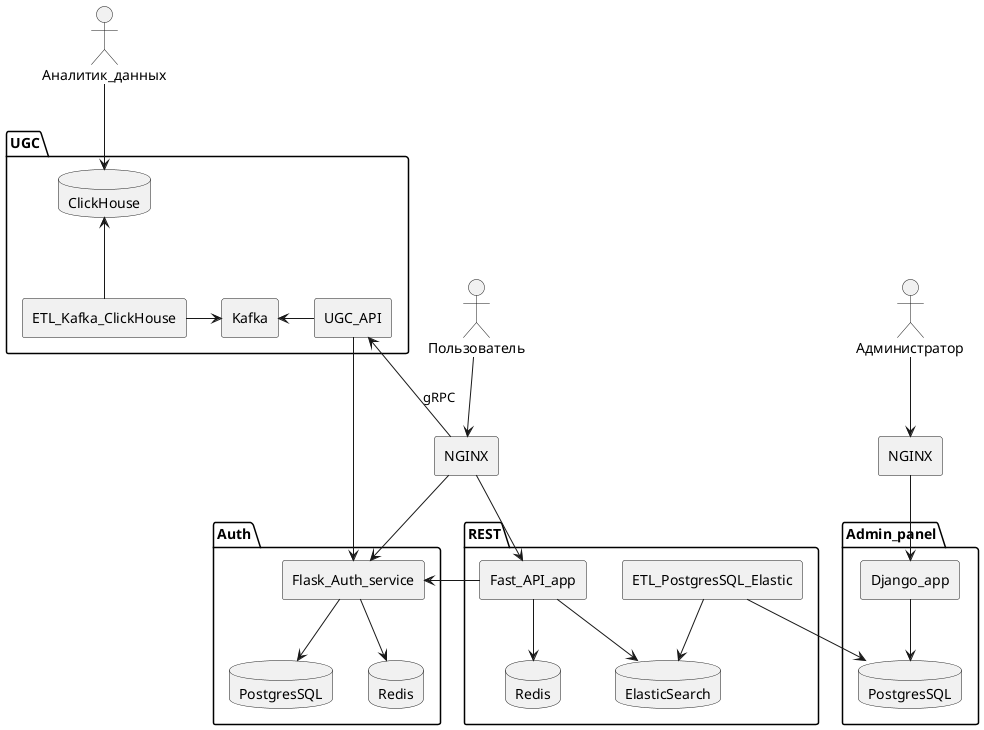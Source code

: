 @startuml
skinparam componentStyle rectangle

actor Пользователь as Client
actor Администратор as Admin
actor Аналитик_данных as Analyst

component NGINX as NGINX1
component NGINX as NGINX2


package "Admin_panel" {
component Django_app as Django
database PostgresSQL as Film_DB
}

package "REST" {
component ETL_PostgresSQL_Elastic as ETL_REST
component Fast_API_app as Fast
database ElasticSearch
database Redis as Redis_fast_api
}

package "Auth" {
component Flask_Auth_service as Flask
database PostgresSQL as Auth_DB
database Redis as Redis_flask_api
}

package "UGC" {
component Kafka
component UGC_API
component ETL_Kafka_ClickHouse as ETL_UGC
database ClickHouse as UGC_DB
}


Admin --> NGINX1
NGINX1 --> Django
Django --> Film_DB

ETL_REST --> Film_DB
ETL_REST --> ElasticSearch
Fast --> ElasticSearch
Fast --> Redis_fast_api
Client --> NGINX2
NGINX2 --> Fast
Fast -right-> Flask

Flask --> Auth_DB
Flask --> Redis_flask_api
NGINX2 --> Flask

NGINX2 -up-> UGC_API: gRPC
ETL_UGC -> Kafka
ETL_UGC -up-> UGC_DB
Analyst --> UGC_DB
UGC_API -left-> Kafka
UGC_API --> Flask
@enduml